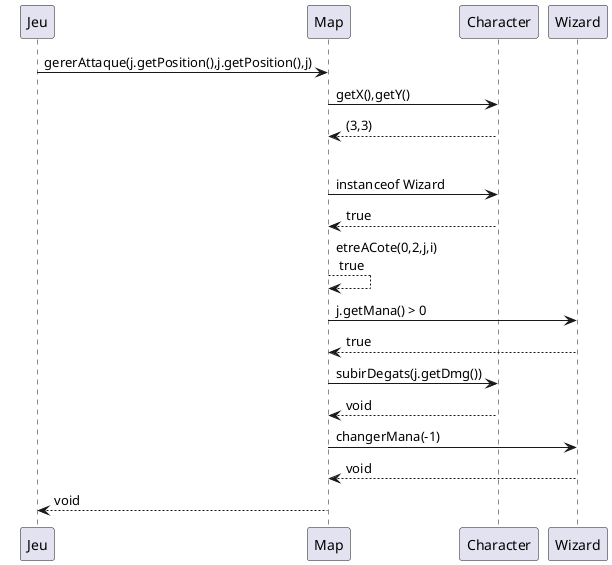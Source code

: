@startuml

Jeu -> Map : gererAttaque(j.getPosition(),j.getPosition(),j)
Map -> Character : getX(),getY()
Character --> Map : (3,3)
    group pour i de 0 à tout les character dans la liste 
Map -> Character : instanceof Wizard
Map <-- Character : true
Map --> Map : etreACote(0,2,j,i)\n true
Map -> Wizard : j.getMana() > 0
Map <-- Wizard : true
Map -> Character : subirDegats(j.getDmg())
Map <-- Character : void
Map -> Wizard : changerMana(-1)
Map <-- Wizard : void
Map --> Jeu : void
@enduml